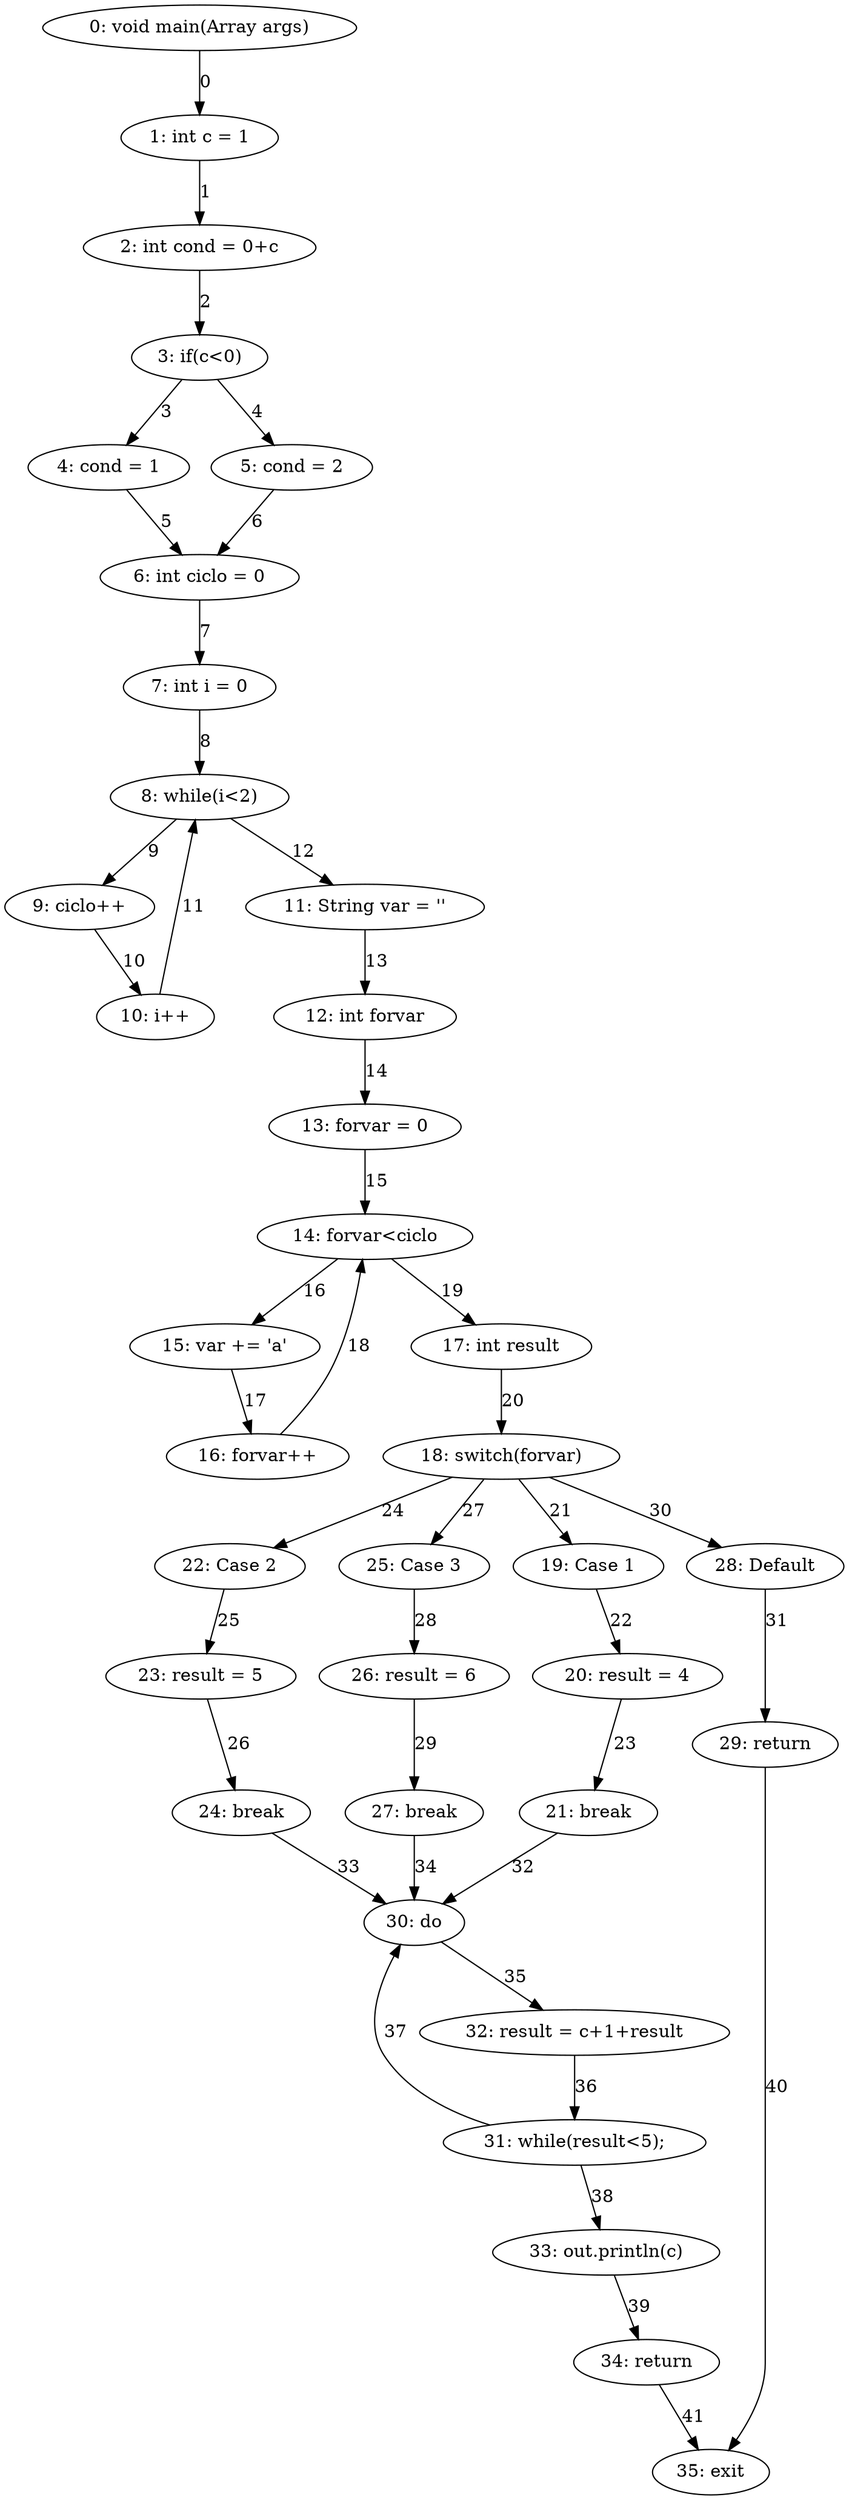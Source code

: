 digraph G {
  1 [ label="0: void main(Array args)" ];
  2 [ label="1: int c = 1" ];
  3 [ label="2: int cond = 0+c" ];
  4 [ label="3: if(c<0)" ];
  5 [ label="4: cond = 1" ];
  6 [ label="5: cond = 2" ];
  7 [ label="6: int ciclo = 0" ];
  8 [ label="7: int i = 0" ];
  9 [ label="8: while(i<2)" ];
  10 [ label="9: ciclo++" ];
  11 [ label="10: i++" ];
  12 [ label="11: String var = ''" ];
  13 [ label="12: int forvar" ];
  14 [ label="13: forvar = 0" ];
  15 [ label="14: forvar<ciclo" ];
  16 [ label="15: var += 'a'" ];
  17 [ label="16: forvar++" ];
  18 [ label="17: int result" ];
  19 [ label="18: switch(forvar)" ];
  20 [ label="19: Case 1" ];
  21 [ label="20: result = 4" ];
  22 [ label="21: break" ];
  23 [ label="22: Case 2" ];
  24 [ label="23: result = 5" ];
  25 [ label="24: break" ];
  26 [ label="25: Case 3" ];
  27 [ label="26: result = 6" ];
  28 [ label="27: break" ];
  29 [ label="28: Default" ];
  30 [ label="29: return" ];
  31 [ label="31: while(result<5);" ];
  32 [ label="30: do" ];
  33 [ label="32: result = c+1+result" ];
  34 [ label="33: out.println(c)" ];
  35 [ label="34: return" ];
  36 [ label="35: exit" ];
  1 -> 2 [ label="0" ];
  2 -> 3 [ label="1" ];
  3 -> 4 [ label="2" ];
  4 -> 5 [ label="3" ];
  4 -> 6 [ label="4" ];
  5 -> 7 [ label="5" ];
  6 -> 7 [ label="6" ];
  7 -> 8 [ label="7" ];
  8 -> 9 [ label="8" ];
  9 -> 10 [ label="9" ];
  10 -> 11 [ label="10" ];
  11 -> 9 [ label="11" ];
  9 -> 12 [ label="12" ];
  12 -> 13 [ label="13" ];
  13 -> 14 [ label="14" ];
  14 -> 15 [ label="15" ];
  15 -> 16 [ label="16" ];
  16 -> 17 [ label="17" ];
  17 -> 15 [ label="18" ];
  15 -> 18 [ label="19" ];
  18 -> 19 [ label="20" ];
  19 -> 20 [ label="21" ];
  20 -> 21 [ label="22" ];
  21 -> 22 [ label="23" ];
  19 -> 23 [ label="24" ];
  23 -> 24 [ label="25" ];
  24 -> 25 [ label="26" ];
  19 -> 26 [ label="27" ];
  26 -> 27 [ label="28" ];
  27 -> 28 [ label="29" ];
  19 -> 29 [ label="30" ];
  29 -> 30 [ label="31" ];
  22 -> 32 [ label="32" ];
  25 -> 32 [ label="33" ];
  28 -> 32 [ label="34" ];
  32 -> 33 [ label="35" ];
  33 -> 31 [ label="36" ];
  31 -> 32 [ label="37" ];
  31 -> 34 [ label="38" ];
  34 -> 35 [ label="39" ];
  30 -> 36 [ label="40" ];
  35 -> 36 [ label="41" ];
}

